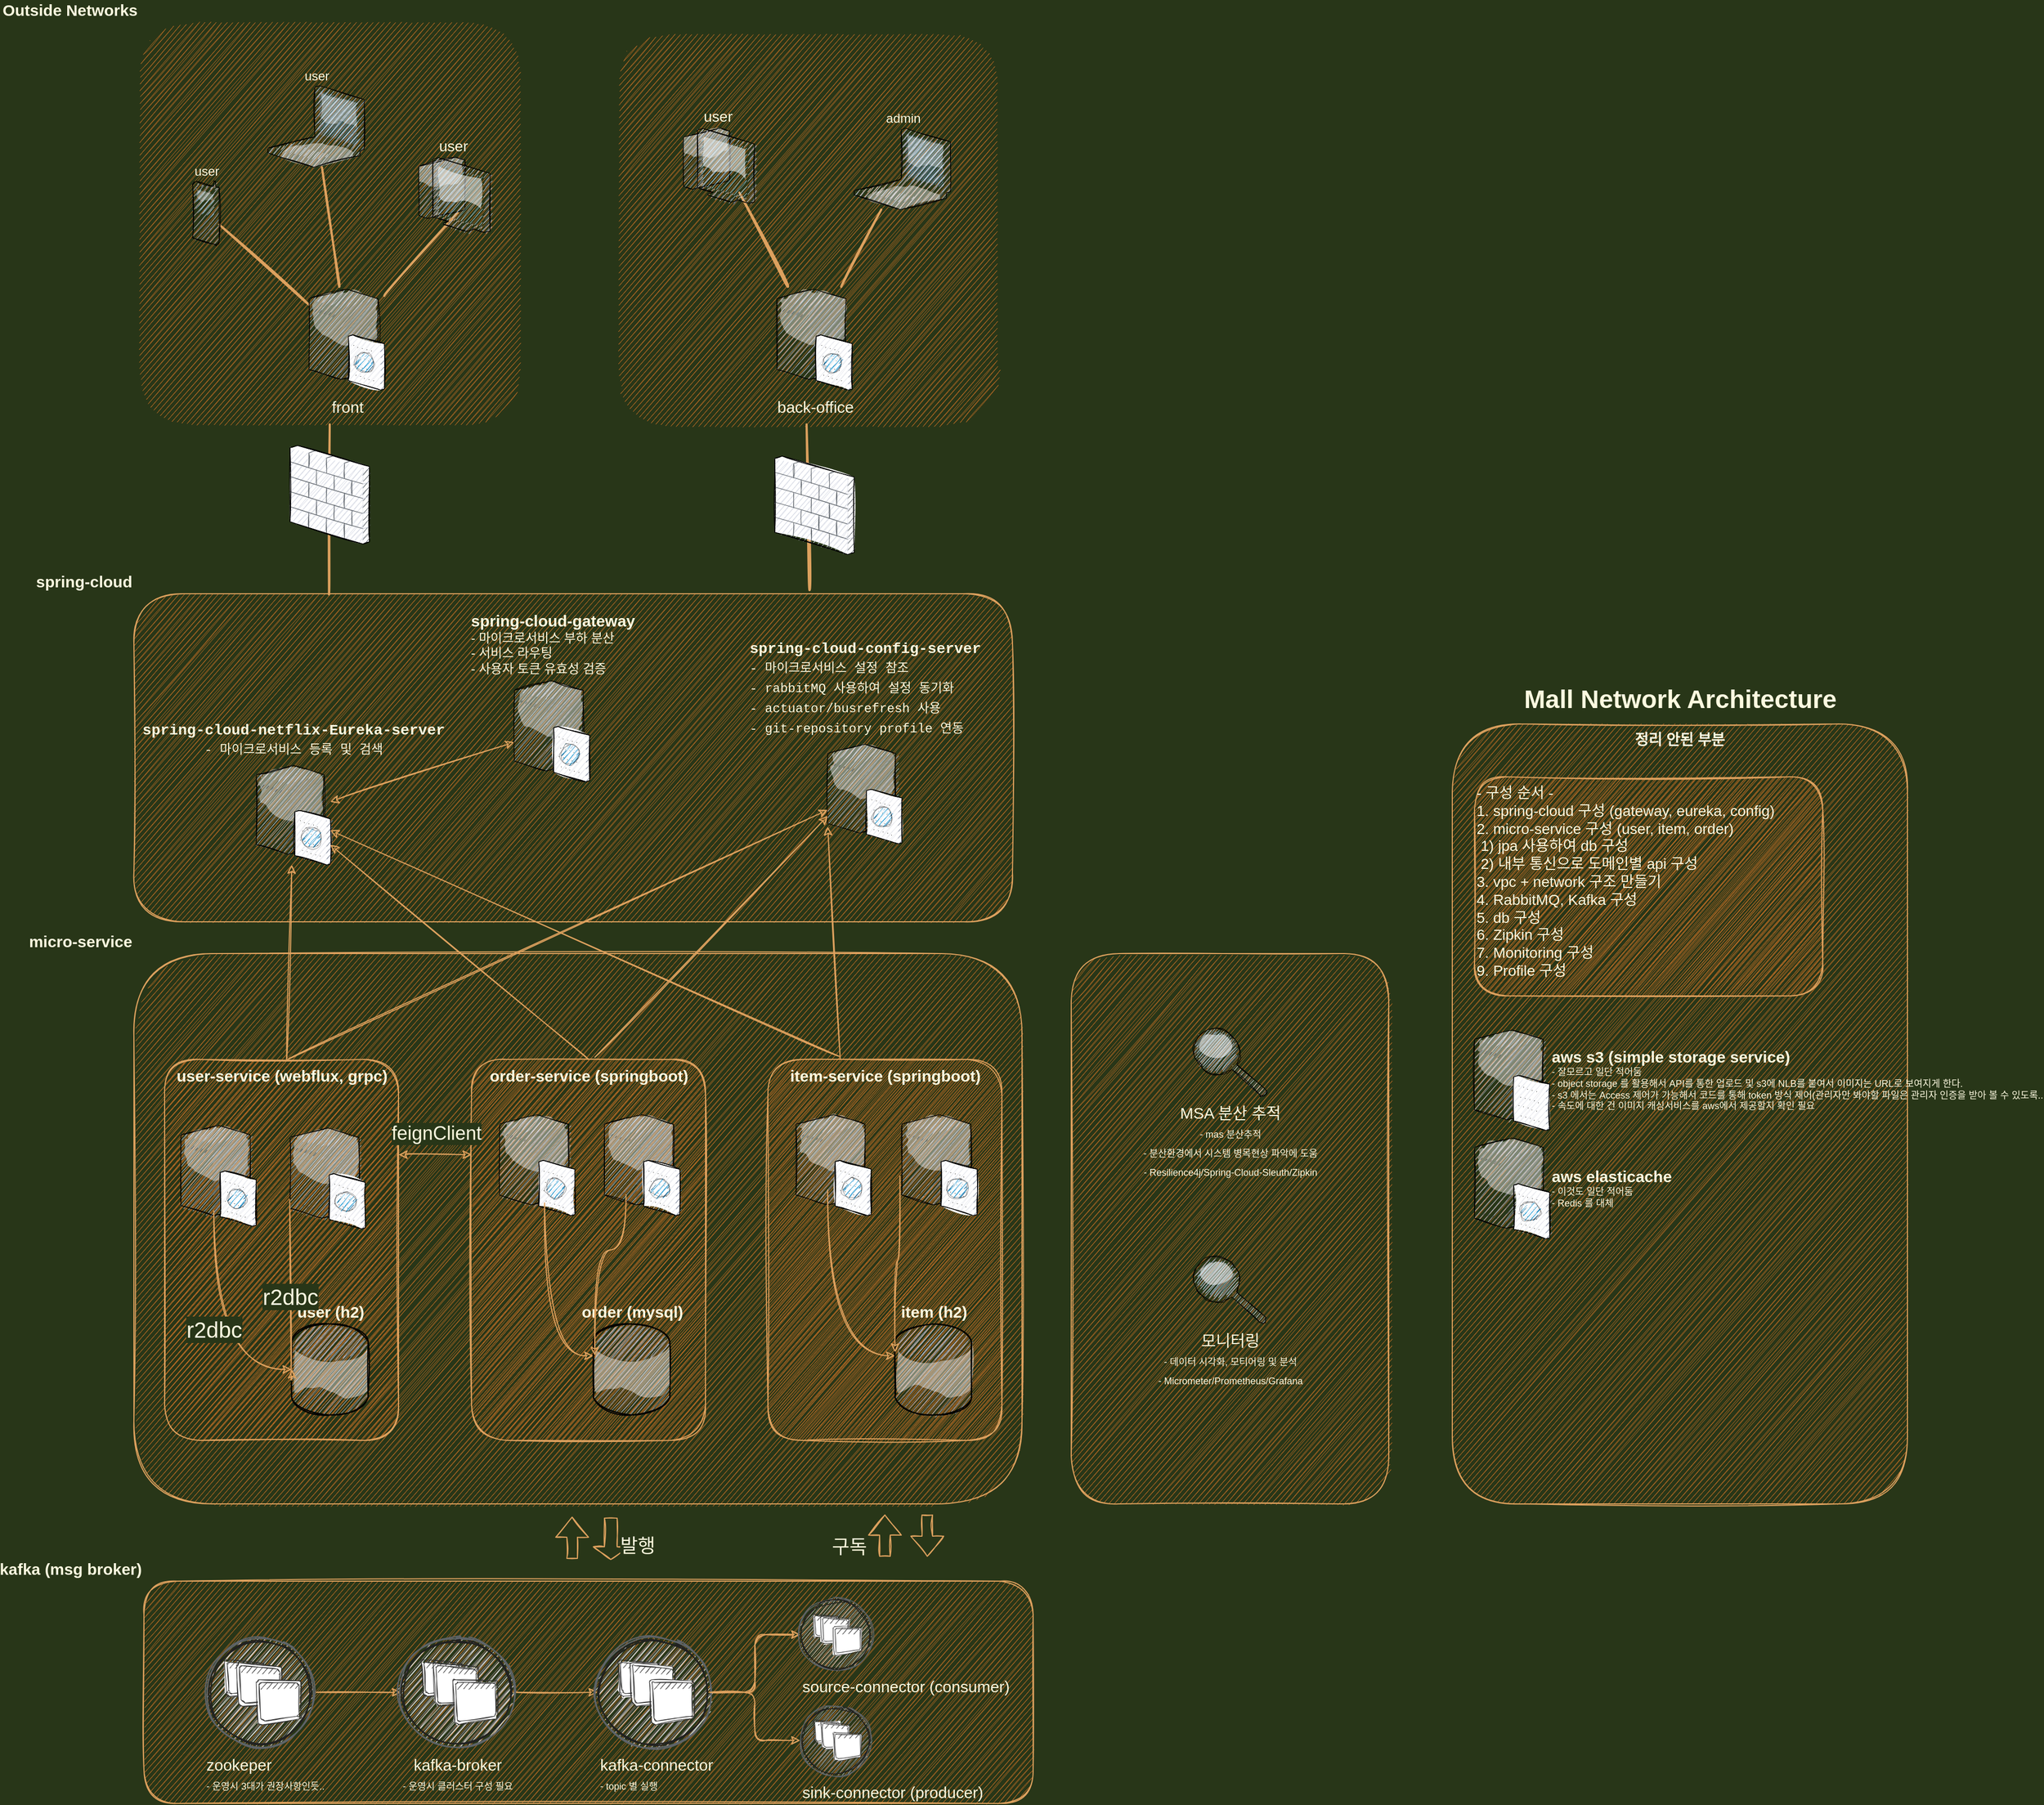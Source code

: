 <mxfile version="15.1.4" type="github">
  <diagram name="Page-1" id="e3a06f82-3646-2815-327d-82caf3d4e204">
    <mxGraphModel dx="1673" dy="2135" grid="1" gridSize="10" guides="1" tooltips="1" connect="1" arrows="1" fold="1" page="1" pageScale="1.5" pageWidth="1169" pageHeight="826" background="#283618" math="0" shadow="0">
      <root>
        <mxCell id="0" style=";html=1;" />
        <mxCell id="1" style=";html=1;" parent="0" />
        <mxCell id="sHXKAPFRfoizOENOdaJy-1" value="micro-service" style="whiteSpace=wrap;html=1;fillColor=#BC6C25;fontSize=15;strokeColor=#DDA15E;verticalAlign=bottom;fontStyle=1;labelPosition=left;verticalLabelPosition=top;align=right;sketch=1;rounded=1;fontColor=#FEFAE0;" parent="1" vertex="1">
          <mxGeometry x="704.5" y="350" width="839" height="520" as="geometry" />
        </mxCell>
        <mxCell id="gK7_ligtNOV1ksg5tmPk-7" value="&lt;b style=&quot;font-size: 15px&quot;&gt;user-service (webflux, grpc)&lt;/b&gt;" style="whiteSpace=wrap;html=1;fillColor=#BC6C25;fontSize=14;strokeColor=#DDA15E;verticalAlign=top;sketch=1;rounded=1;fontColor=#FEFAE0;" parent="1" vertex="1">
          <mxGeometry x="733.5" y="450" width="221" height="360" as="geometry" />
        </mxCell>
        <mxCell id="gK7_ligtNOV1ksg5tmPk-9" value="&lt;b style=&quot;font-size: 15px&quot;&gt;order-service (springboot)&lt;/b&gt;" style="whiteSpace=wrap;html=1;fillColor=#BC6C25;fontSize=14;strokeColor=#DDA15E;verticalAlign=top;sketch=1;rounded=1;fontColor=#FEFAE0;" parent="1" vertex="1">
          <mxGeometry x="1023.5" y="450" width="221" height="360" as="geometry" />
        </mxCell>
        <mxCell id="gK7_ligtNOV1ksg5tmPk-11" value="&lt;b style=&quot;font-size: 15px&quot;&gt;item-service (springboot)&lt;/b&gt;&lt;b style=&quot;font-size: 15px&quot;&gt;&lt;br&gt;&lt;/b&gt;" style="whiteSpace=wrap;html=1;fillColor=#BC6C25;fontSize=14;strokeColor=#DDA15E;verticalAlign=top;sketch=1;rounded=1;fontColor=#FEFAE0;" parent="1" vertex="1">
          <mxGeometry x="1303.5" y="450" width="221" height="360" as="geometry" />
        </mxCell>
        <mxCell id="gK7_ligtNOV1ksg5tmPk-1" value="&lt;font style=&quot;font-size: 15px;&quot;&gt;spring-cloud&lt;/font&gt;" style="whiteSpace=wrap;html=1;fillColor=#BC6C25;fontSize=15;strokeColor=#DDA15E;verticalAlign=bottom;fontColor=#FEFAE0;fontStyle=1;labelPosition=left;verticalLabelPosition=top;align=right;sketch=1;rounded=1;" parent="1" vertex="1">
          <mxGeometry x="704.5" y="10" width="830" height="310" as="geometry" />
        </mxCell>
        <mxCell id="6a7d8f32e03d9370-52" style="edgeStyle=none;html=1;startSize=10;endSize=10;jettySize=auto;orthogonalLoop=1;fontSize=14;endArrow=none;endFill=0;strokeWidth=2;sketch=1;curved=1;entryX=0.5;entryY=1;entryDx=0;entryDy=0;exitX=0.222;exitY=0.002;exitDx=0;exitDy=0;exitPerimeter=0;labelBackgroundColor=#283618;strokeColor=#DDA15E;fontColor=#FEFAE0;" parent="1" source="gK7_ligtNOV1ksg5tmPk-1" target="ctaD90ZbitiZ5sScprYx-19" edge="1">
          <mxGeometry relative="1" as="geometry">
            <mxPoint x="1090" y="10" as="sourcePoint" />
            <mxPoint x="492" y="257.118" as="targetPoint" />
          </mxGeometry>
        </mxCell>
        <mxCell id="6a7d8f32e03d9370-62" value="Mall Network Architecture" style="text;strokeColor=none;fillColor=none;html=1;fontSize=24;fontStyle=1;verticalAlign=middle;align=center;sketch=1;rounded=1;fontColor=#FEFAE0;" parent="1" vertex="1">
          <mxGeometry x="2002.25" y="90" width="325.5" height="40" as="geometry" />
        </mxCell>
        <mxCell id="sHXKAPFRfoizOENOdaJy-9" value="" style="verticalLabelPosition=top;aspect=fixed;html=1;verticalAlign=bottom;strokeColor=none;shape=mxgraph.citrix.cache_server;fillColor=#BC6C25;fontSize=15;labelPosition=center;align=center;sketch=1;rounded=1;fontColor=#FEFAE0;" parent="1" vertex="1">
          <mxGeometry x="749" y="510" width="71" height="97.5" as="geometry" />
        </mxCell>
        <mxCell id="sHXKAPFRfoizOENOdaJy-12" value="&lt;b&gt;정리 안된 부분&lt;/b&gt;" style="whiteSpace=wrap;html=1;fillColor=#BC6C25;fontSize=14;strokeColor=#DDA15E;verticalAlign=top;sketch=1;rounded=1;fontColor=#FEFAE0;" parent="1" vertex="1">
          <mxGeometry x="1950" y="133" width="430" height="737" as="geometry" />
        </mxCell>
        <mxCell id="sHXKAPFRfoizOENOdaJy-11" value="&lt;b&gt;user (h2)&lt;/b&gt;" style="verticalLabelPosition=top;aspect=fixed;html=1;verticalAlign=bottom;strokeColor=none;align=center;outlineConnect=0;shape=mxgraph.citrix.database;labelPosition=center;fontSize=15;sketch=1;rounded=1;fillColor=#BC6C25;fontColor=#FEFAE0;" parent="1" vertex="1">
          <mxGeometry x="853.5" y="700" width="73.1" height="86" as="geometry" />
        </mxCell>
        <mxCell id="sHXKAPFRfoizOENOdaJy-16" value="" style="verticalLabelPosition=bottom;aspect=fixed;html=1;verticalAlign=top;strokeColor=none;align=center;outlineConnect=0;shape=mxgraph.citrix.firewall;sketch=1;rounded=1;fillColor=#BC6C25;fontColor=#FEFAE0;" parent="1" vertex="1">
          <mxGeometry x="852" y="-130" width="75" height="93" as="geometry" />
        </mxCell>
        <mxCell id="sHXKAPFRfoizOENOdaJy-21" value="r2dbc" style="edgeStyle=elbowEdgeStyle;elbow=vertical;endArrow=classic;html=1;fontSize=21;sketch=1;curved=1;exitX=0.437;exitY=0.851;exitDx=0;exitDy=0;exitPerimeter=0;labelBackgroundColor=#283618;strokeColor=#DDA15E;fontColor=#FEFAE0;" parent="1" source="sHXKAPFRfoizOENOdaJy-9" target="sHXKAPFRfoizOENOdaJy-11" edge="1">
          <mxGeometry width="50" height="50" relative="1" as="geometry">
            <mxPoint x="813.5" y="580" as="sourcePoint" />
            <mxPoint x="1663.5" y="230" as="targetPoint" />
            <Array as="points">
              <mxPoint x="803.5" y="743" />
            </Array>
          </mxGeometry>
        </mxCell>
        <mxCell id="t2RJurVs9qFkmTVlhtLP-3" value="&lt;b&gt;aws elasticache&lt;/b&gt;&lt;br&gt;&lt;div style=&quot;text-align: left ; font-size: 9px&quot;&gt;&lt;font style=&quot;font-size: 9px&quot;&gt;- 이것도 일단 적어둠&lt;/font&gt;&lt;/div&gt;&lt;div style=&quot;text-align: left ; font-size: 9px&quot;&gt;&lt;font style=&quot;font-size: 9px&quot;&gt;- Redis 를 대체&lt;/font&gt;&lt;/div&gt;" style="verticalLabelPosition=middle;aspect=fixed;html=1;verticalAlign=middle;strokeColor=none;align=left;outlineConnect=0;shape=mxgraph.citrix.cache_server;labelPosition=right;fontSize=15;sketch=1;rounded=1;fillColor=#BC6C25;fontColor=#FEFAE0;" parent="1" vertex="1">
          <mxGeometry x="1971" y="522" width="71" height="97.5" as="geometry" />
        </mxCell>
        <mxCell id="t2RJurVs9qFkmTVlhtLP-10" value="&lt;span style=&quot;font-size: 15px;&quot;&gt;kafka (msg broker)&lt;/span&gt;" style="whiteSpace=wrap;html=1;fontSize=15;verticalAlign=bottom;fillColor=#BC6C25;strokeColor=#DDA15E;sketch=1;rounded=1;labelPosition=left;verticalLabelPosition=top;align=right;fontStyle=1;fontColor=#FEFAE0;" parent="1" vertex="1">
          <mxGeometry x="714" y="943" width="840" height="210" as="geometry" />
        </mxCell>
        <mxCell id="t2RJurVs9qFkmTVlhtLP-12" value="&lt;b&gt;item (h2)&lt;/b&gt;" style="verticalLabelPosition=top;aspect=fixed;html=1;verticalAlign=bottom;strokeColor=none;align=center;outlineConnect=0;shape=mxgraph.citrix.database;labelPosition=center;fontSize=15;sketch=1;rounded=1;fillColor=#BC6C25;fontColor=#FEFAE0;" parent="1" vertex="1">
          <mxGeometry x="1423.5" y="700" width="73.1" height="86" as="geometry" />
        </mxCell>
        <mxCell id="t2RJurVs9qFkmTVlhtLP-13" value="&lt;b&gt;order (mysql)&lt;/b&gt;" style="verticalLabelPosition=top;aspect=fixed;html=1;verticalAlign=bottom;strokeColor=none;align=center;outlineConnect=0;shape=mxgraph.citrix.database;labelPosition=center;fontSize=15;sketch=1;rounded=1;fillColor=#BC6C25;fontColor=#FEFAE0;" parent="1" vertex="1">
          <mxGeometry x="1138.5" y="700" width="73.1" height="86" as="geometry" />
        </mxCell>
        <mxCell id="t2RJurVs9qFkmTVlhtLP-19" value="" style="verticalLabelPosition=top;aspect=fixed;html=1;verticalAlign=bottom;strokeColor=none;shape=mxgraph.citrix.cache_server;fillColor=#BC6C25;fontSize=15;labelPosition=center;align=center;sketch=1;rounded=1;fontColor=#FEFAE0;" parent="1" vertex="1">
          <mxGeometry x="1330" y="500" width="71" height="97.5" as="geometry" />
        </mxCell>
        <mxCell id="t2RJurVs9qFkmTVlhtLP-21" value="" style="verticalLabelPosition=top;aspect=fixed;html=1;verticalAlign=bottom;strokeColor=none;shape=mxgraph.citrix.cache_server;fillColor=#BC6C25;fontSize=15;labelPosition=center;align=center;sketch=1;rounded=1;fontColor=#FEFAE0;" parent="1" vertex="1">
          <mxGeometry x="1050" y="500.0" width="71" height="97.5" as="geometry" />
        </mxCell>
        <mxCell id="mKvjWOhgH37GjCSqKpSE-6" value="" style="edgeStyle=orthogonalEdgeStyle;curved=0;rounded=1;sketch=1;orthogonalLoop=1;jettySize=auto;html=1;fontColor=#FEFAE0;strokeColor=#DDA15E;fillColor=#BC6C25;" edge="1" parent="1" source="t2RJurVs9qFkmTVlhtLP-27" target="mKvjWOhgH37GjCSqKpSE-5">
          <mxGeometry relative="1" as="geometry" />
        </mxCell>
        <mxCell id="t2RJurVs9qFkmTVlhtLP-27" value="zookeper&lt;br&gt;&lt;font style=&quot;font-size: 9px&quot;&gt;- 운영시 3대가 권장사항인듯..&lt;/font&gt;" style="verticalLabelPosition=bottom;aspect=fixed;html=1;verticalAlign=top;strokeColor=none;align=left;outlineConnect=0;shape=mxgraph.citrix.role_applications;fontSize=15;sketch=1;rounded=1;fillColor=#BC6C25;fontColor=#FEFAE0;" parent="1" vertex="1">
          <mxGeometry x="771.0" y="995.13" width="105.75" height="105.75" as="geometry" />
        </mxCell>
        <mxCell id="t2RJurVs9qFkmTVlhtLP-28" value="" style="endArrow=classic;startArrow=classic;html=1;fontSize=15;sketch=1;curved=1;labelBackgroundColor=#283618;strokeColor=#DDA15E;fontColor=#FEFAE0;" parent="1" source="gK7_ligtNOV1ksg5tmPk-6" target="gK7_ligtNOV1ksg5tmPk-5" edge="1">
          <mxGeometry width="50" height="50" relative="1" as="geometry">
            <mxPoint x="2230" y="87.41" as="sourcePoint" />
            <mxPoint x="2230" y="3.41" as="targetPoint" />
          </mxGeometry>
        </mxCell>
        <mxCell id="t2RJurVs9qFkmTVlhtLP-37" value="" style="edgeStyle=elbowEdgeStyle;elbow=vertical;endArrow=classic;html=1;exitX=0.598;exitY=0.878;exitDx=0;exitDy=0;exitPerimeter=0;sketch=1;curved=1;labelBackgroundColor=#283618;strokeColor=#DDA15E;fontColor=#FEFAE0;" parent="1" source="t2RJurVs9qFkmTVlhtLP-21" target="t2RJurVs9qFkmTVlhtLP-13" edge="1">
          <mxGeometry width="50" height="50" relative="1" as="geometry">
            <mxPoint x="1846.761" y="-107.62" as="sourcePoint" />
            <mxPoint x="2816.95" y="-108.333" as="targetPoint" />
            <Array as="points">
              <mxPoint x="1109.5" y="730" />
              <mxPoint x="1163.5" y="630" />
              <mxPoint x="1193.5" y="590" />
              <mxPoint x="1213.5" y="690" />
              <mxPoint x="2493.5" y="76" />
            </Array>
          </mxGeometry>
        </mxCell>
        <mxCell id="t2RJurVs9qFkmTVlhtLP-39" value="&lt;b&gt;aws s3 (simple storage service)&amp;nbsp;&lt;/b&gt;&lt;br&gt;&lt;div style=&quot;text-align: left ; font-size: 9px&quot;&gt;&lt;font style=&quot;font-size: 9px&quot;&gt;- 잘모르고 일단 적어둠&lt;/font&gt;&lt;/div&gt;&lt;div style=&quot;text-align: left ; font-size: 9px&quot;&gt;&lt;font style=&quot;font-size: 9px&quot;&gt;- object storage 를 활용해서 API를 통한 업로드 및 s3에 NLB를 붙여서 이미지는 URL로 보여지게 한다.&lt;/font&gt;&lt;/div&gt;&lt;div style=&quot;text-align: left ; font-size: 9px&quot;&gt;&lt;font style=&quot;font-size: 9px&quot;&gt;- s3 에서는 Access 제어가 가능해서 코드를 통해 token 방식 제어(관리자만 봐야할 파일은 관리자 인증을 받아 볼 수 있도록..&lt;/font&gt;&lt;/div&gt;&lt;div style=&quot;text-align: left ; font-size: 9px&quot;&gt;&lt;font style=&quot;font-size: 9px&quot;&gt;- 속도에 대한 건 이미지 캐싱서비스를 aws에서 제공할지 확인 필요&lt;/font&gt;&lt;/div&gt;" style="verticalLabelPosition=middle;aspect=fixed;html=1;verticalAlign=middle;strokeColor=none;align=left;outlineConnect=0;shape=mxgraph.citrix.file_server;fontSize=15;labelPosition=right;sketch=1;rounded=1;fillColor=#BC6C25;fontColor=#FEFAE0;" parent="1" vertex="1">
          <mxGeometry x="1971" y="420" width="71" height="97" as="geometry" />
        </mxCell>
        <mxCell id="ctaD90ZbitiZ5sScprYx-11" value="" style="whiteSpace=wrap;html=1;fillColor=#BC6C25;fontSize=14;strokeColor=none;verticalAlign=bottom;sketch=1;rounded=1;labelPosition=left;verticalLabelPosition=top;align=right;fontColor=#FEFAE0;" parent="1" vertex="1">
          <mxGeometry x="1160" y="-520" width="360" height="370" as="geometry" />
        </mxCell>
        <mxCell id="ctaD90ZbitiZ5sScprYx-12" style="edgeStyle=none;html=1;startSize=10;endSize=10;jettySize=auto;orthogonalLoop=1;fontSize=14;endArrow=none;endFill=0;strokeWidth=2;sketch=1;curved=1;labelBackgroundColor=#283618;strokeColor=#DDA15E;fontColor=#FEFAE0;" parent="1" source="ctaD90ZbitiZ5sScprYx-18" target="ctaD90ZbitiZ5sScprYx-31" edge="1">
          <mxGeometry relative="1" as="geometry">
            <mxPoint x="1401.961" y="-286.0" as="sourcePoint" />
            <mxPoint x="1289.0" y="-372.011" as="targetPoint" />
          </mxGeometry>
        </mxCell>
        <mxCell id="ctaD90ZbitiZ5sScprYx-14" style="edgeStyle=none;html=1;startSize=10;endSize=10;jettySize=auto;orthogonalLoop=1;fontSize=14;endArrow=none;endFill=0;strokeWidth=2;entryX=0.796;entryY=0.859;entryDx=0;entryDy=0;entryPerimeter=0;sketch=1;curved=1;labelBackgroundColor=#283618;strokeColor=#DDA15E;fontColor=#FEFAE0;" parent="1" source="ctaD90ZbitiZ5sScprYx-18" target="gK7_ligtNOV1ksg5tmPk-4" edge="1">
          <mxGeometry relative="1" as="geometry">
            <mxPoint x="1390" y="-256.68" as="sourcePoint" />
            <mxPoint x="1275" y="-427.067" as="targetPoint" />
          </mxGeometry>
        </mxCell>
        <mxCell id="ctaD90ZbitiZ5sScprYx-18" value="back-office" style="verticalLabelPosition=bottom;aspect=fixed;html=1;verticalAlign=top;strokeColor=none;align=center;outlineConnect=0;shape=mxgraph.citrix.cache_server;labelPosition=center;fontSize=15;sketch=1;rounded=1;fillColor=#BC6C25;fontColor=#FEFAE0;" parent="1" vertex="1">
          <mxGeometry x="1312" y="-280.0" width="71" height="97.5" as="geometry" />
        </mxCell>
        <mxCell id="ctaD90ZbitiZ5sScprYx-19" value="Outside Networks" style="whiteSpace=wrap;html=1;fillColor=#BC6C25;fontSize=15;strokeColor=none;verticalAlign=bottom;sketch=1;rounded=1;labelPosition=left;verticalLabelPosition=top;align=right;fontStyle=1;fontColor=#FEFAE0;" parent="1" vertex="1">
          <mxGeometry x="709.5" y="-530" width="360" height="380" as="geometry" />
        </mxCell>
        <mxCell id="ctaD90ZbitiZ5sScprYx-20" style="edgeStyle=none;html=1;startSize=10;endSize=10;jettySize=auto;orthogonalLoop=1;fontSize=14;endArrow=none;endFill=0;strokeWidth=2;sketch=1;curved=1;labelBackgroundColor=#283618;strokeColor=#DDA15E;fontColor=#FEFAE0;" parent="1" source="ctaD90ZbitiZ5sScprYx-26" target="ctaD90ZbitiZ5sScprYx-29" edge="1">
          <mxGeometry relative="1" as="geometry">
            <mxPoint x="945.5" y="-309.0" as="sourcePoint" />
            <mxPoint x="824.5" y="-384.36" as="targetPoint" />
          </mxGeometry>
        </mxCell>
        <mxCell id="ctaD90ZbitiZ5sScprYx-21" style="edgeStyle=none;html=1;startSize=10;endSize=10;jettySize=auto;orthogonalLoop=1;fontSize=14;endArrow=none;endFill=0;strokeWidth=2;entryX=0.571;entryY=0.736;entryDx=0;entryDy=0;entryPerimeter=0;sketch=1;curved=1;labelBackgroundColor=#283618;strokeColor=#DDA15E;fontColor=#FEFAE0;" parent="1" source="ctaD90ZbitiZ5sScprYx-26" target="ctaD90ZbitiZ5sScprYx-24" edge="1">
          <mxGeometry relative="1" as="geometry">
            <mxPoint x="965.287" y="-315.5" as="sourcePoint" />
          </mxGeometry>
        </mxCell>
        <mxCell id="ctaD90ZbitiZ5sScprYx-22" style="edgeStyle=none;html=1;startSize=10;endSize=10;jettySize=auto;orthogonalLoop=1;fontSize=14;endArrow=none;endFill=0;strokeWidth=2;sketch=1;curved=1;labelBackgroundColor=#283618;strokeColor=#DDA15E;fontColor=#FEFAE0;" parent="1" source="ctaD90ZbitiZ5sScprYx-26" target="ctaD90ZbitiZ5sScprYx-28" edge="1">
          <mxGeometry relative="1" as="geometry">
            <mxPoint x="925.5" y="-286.18" as="sourcePoint" />
            <mxPoint x="824.5" y="-267.364" as="targetPoint" />
          </mxGeometry>
        </mxCell>
        <mxCell id="ctaD90ZbitiZ5sScprYx-24" value="user" style="verticalLabelPosition=top;aspect=fixed;html=1;verticalAlign=bottom;strokeColor=none;shape=mxgraph.citrix.thin_client;fillColor=#BC6C25;fontSize=14;labelPosition=center;align=center;sketch=1;rounded=1;fontColor=#FEFAE0;" parent="1" vertex="1">
          <mxGeometry x="970" y="-402.41" width="71" height="71" as="geometry" />
        </mxCell>
        <mxCell id="ctaD90ZbitiZ5sScprYx-26" value="front" style="verticalLabelPosition=bottom;aspect=fixed;html=1;verticalAlign=top;strokeColor=none;align=center;outlineConnect=0;shape=mxgraph.citrix.cache_server;labelPosition=center;fontSize=15;sketch=1;rounded=1;fillColor=#BC6C25;fontColor=#FEFAE0;" parent="1" vertex="1">
          <mxGeometry x="870" y="-280.0" width="71" height="97.5" as="geometry" />
        </mxCell>
        <mxCell id="ctaD90ZbitiZ5sScprYx-28" value="user" style="verticalLabelPosition=top;aspect=fixed;html=1;verticalAlign=bottom;strokeColor=none;align=center;outlineConnect=0;shape=mxgraph.citrix.cell_phone;labelPosition=center;sketch=1;rounded=1;fillColor=#BC6C25;fontColor=#FEFAE0;" parent="1" vertex="1">
          <mxGeometry x="760" y="-380" width="25" height="60" as="geometry" />
        </mxCell>
        <mxCell id="ctaD90ZbitiZ5sScprYx-29" value="user" style="verticalLabelPosition=top;aspect=fixed;html=1;verticalAlign=bottom;strokeColor=none;align=center;outlineConnect=0;shape=mxgraph.citrix.laptop_1;labelPosition=center;sketch=1;rounded=1;fillColor=#BC6C25;fontColor=#FEFAE0;" parent="1" vertex="1">
          <mxGeometry x="831.1" y="-470.0" width="91" height="77" as="geometry" />
        </mxCell>
        <mxCell id="ctaD90ZbitiZ5sScprYx-30" style="edgeStyle=none;html=1;startSize=10;endSize=10;jettySize=auto;orthogonalLoop=1;fontSize=14;endArrow=none;endFill=0;strokeWidth=2;exitX=0.769;exitY=-0.011;exitDx=0;exitDy=0;exitPerimeter=0;sketch=1;curved=1;entryX=0.5;entryY=1;entryDx=0;entryDy=0;labelBackgroundColor=#283618;strokeColor=#DDA15E;fontColor=#FEFAE0;" parent="1" source="gK7_ligtNOV1ksg5tmPk-1" target="ctaD90ZbitiZ5sScprYx-11" edge="1">
          <mxGeometry relative="1" as="geometry">
            <mxPoint x="1081.702" y="-73" as="sourcePoint" />
            <mxPoint x="1221" y="-760.057" as="targetPoint" />
          </mxGeometry>
        </mxCell>
        <mxCell id="ctaD90ZbitiZ5sScprYx-31" value="admin" style="verticalLabelPosition=top;aspect=fixed;html=1;verticalAlign=bottom;strokeColor=none;align=center;outlineConnect=0;shape=mxgraph.citrix.laptop_1;labelPosition=center;sketch=1;rounded=1;fillColor=#BC6C25;fontColor=#FEFAE0;" parent="1" vertex="1">
          <mxGeometry x="1385" y="-430.0" width="91" height="77" as="geometry" />
        </mxCell>
        <mxCell id="ctaD90ZbitiZ5sScprYx-32" value="" style="verticalLabelPosition=bottom;aspect=fixed;html=1;verticalAlign=top;strokeColor=none;align=center;outlineConnect=0;shape=mxgraph.citrix.firewall;sketch=1;rounded=1;fillColor=#BC6C25;fontColor=#FEFAE0;" parent="1" vertex="1">
          <mxGeometry x="1310" y="-120.0" width="75" height="93" as="geometry" />
        </mxCell>
        <mxCell id="nXejHex8dQO22QH_vP11-8" value="&lt;div&gt;&lt;span&gt;- 구성 순서 -&lt;/span&gt;&lt;/div&gt;&lt;div&gt;&lt;span&gt;1. spring-cloud 구성 (gateway, eureka, config)&lt;/span&gt;&lt;/div&gt;&lt;div&gt;&lt;span&gt;2. micro-service 구성 (user, item, order)&lt;/span&gt;&lt;/div&gt;&lt;div&gt;&lt;span style=&quot;white-space: pre&quot;&gt; &lt;/span&gt;1) jpa 사용하여 db 구성&lt;br&gt;&lt;/div&gt;&lt;div&gt;&lt;span&gt;&lt;/span&gt;&lt;/div&gt;&lt;span style=&quot;white-space: pre&quot;&gt; &lt;/span&gt;2) 내부 통신으로 도메인별 api 구성&lt;br&gt;&lt;span&gt;3. vpc + network 구조 만들기&lt;/span&gt;&lt;br&gt;&lt;div&gt;&lt;span&gt;4. RabbitMQ, Kafka 구성&amp;nbsp;&lt;/span&gt;&lt;br&gt;&lt;/div&gt;&lt;div&gt;&lt;span&gt;5. db 구성&amp;nbsp;&lt;/span&gt;&lt;/div&gt;&lt;div&gt;&lt;span&gt;6. Zipkin 구성&lt;/span&gt;&lt;/div&gt;&lt;div&gt;&lt;span&gt;7. Monitoring 구성&lt;/span&gt;&lt;/div&gt;&lt;div&gt;9. Profile 구성&lt;/div&gt;" style="whiteSpace=wrap;html=1;fontSize=14;verticalAlign=top;align=left;sketch=1;rounded=1;fillColor=#BC6C25;strokeColor=#DDA15E;fontColor=#FEFAE0;" parent="1" vertex="1">
          <mxGeometry x="1971" y="183" width="329" height="207" as="geometry" />
        </mxCell>
        <mxCell id="gK7_ligtNOV1ksg5tmPk-4" value="user" style="verticalLabelPosition=top;aspect=fixed;html=1;verticalAlign=bottom;strokeColor=none;shape=mxgraph.citrix.thin_client;fillColor=#BC6C25;fontSize=14;labelPosition=center;align=center;sketch=1;rounded=1;fontColor=#FEFAE0;" parent="1" vertex="1">
          <mxGeometry x="1220" y="-430" width="71" height="71" as="geometry" />
        </mxCell>
        <mxCell id="gK7_ligtNOV1ksg5tmPk-5" value="spring-cloud-gateway&lt;br&gt;&lt;div style=&quot;text-align: left ; font-size: 12px&quot;&gt;&lt;span style=&quot;font-weight: normal&quot;&gt;&lt;font style=&quot;font-size: 12px&quot;&gt;- 마이크로서비스 부하 분산&lt;/font&gt;&lt;/span&gt;&lt;/div&gt;&lt;div style=&quot;text-align: left ; font-size: 12px&quot;&gt;&lt;span style=&quot;font-weight: normal&quot;&gt;&lt;font style=&quot;font-size: 12px&quot;&gt;- 서비스 라우팅&lt;/font&gt;&lt;/span&gt;&lt;/div&gt;&lt;div style=&quot;text-align: left ; font-size: 12px&quot;&gt;&lt;span style=&quot;font-weight: normal&quot;&gt;&lt;font style=&quot;font-size: 12px&quot;&gt;- 사용자 토큰 유효성 검증&lt;/font&gt;&lt;/span&gt;&lt;/div&gt;" style="verticalLabelPosition=top;aspect=fixed;html=1;verticalAlign=bottom;strokeColor=none;align=center;outlineConnect=0;shape=mxgraph.citrix.cache_server;labelPosition=center;fontSize=15;fontStyle=1;sketch=1;rounded=1;fillColor=#BC6C25;fontColor=#FEFAE0;" parent="1" vertex="1">
          <mxGeometry x="1064" y="90.0" width="71" height="97.5" as="geometry" />
        </mxCell>
        <mxCell id="gK7_ligtNOV1ksg5tmPk-6" value="&lt;div style=&quot;font-family: &amp;#34;consolas&amp;#34; , &amp;#34;courier new&amp;#34; , monospace ; font-size: 14px ; line-height: 19px&quot;&gt;spring-cloud-netflix-Eureka-server&lt;/div&gt;&lt;div style=&quot;font-family: &amp;#34;consolas&amp;#34; , &amp;#34;courier new&amp;#34; , monospace ; font-size: 12px ; line-height: 19px&quot;&gt;&lt;span style=&quot;font-weight: normal&quot;&gt;- 마이크로서비스 등록 및 검색&lt;/span&gt;&lt;/div&gt;" style="verticalLabelPosition=top;aspect=fixed;html=1;verticalAlign=bottom;strokeColor=none;align=center;outlineConnect=0;shape=mxgraph.citrix.cache_server;labelPosition=center;fontSize=15;fontStyle=1;sketch=1;rounded=1;fillColor=#BC6C25;fontColor=#FEFAE0;" parent="1" vertex="1">
          <mxGeometry x="820" y="170" width="70" height="96.13" as="geometry" />
        </mxCell>
        <mxCell id="gK7_ligtNOV1ksg5tmPk-15" value="구독" style="shape=flexArrow;endArrow=classic;html=1;fontSize=18;fontColor=#FEFAE0;sketch=1;curved=1;labelBackgroundColor=#283618;strokeColor=#DDA15E;" parent="1" edge="1">
          <mxGeometry x="-0.5" y="34" width="50" height="50" relative="1" as="geometry">
            <mxPoint x="1414" y="920" as="sourcePoint" />
            <mxPoint x="1414" y="880" as="targetPoint" />
            <mxPoint y="1" as="offset" />
          </mxGeometry>
        </mxCell>
        <mxCell id="gK7_ligtNOV1ksg5tmPk-16" value="" style="shape=flexArrow;endArrow=classic;html=1;fontSize=18;fontColor=#FEFAE0;sketch=1;curved=1;labelBackgroundColor=#283618;strokeColor=#DDA15E;" parent="1" edge="1">
          <mxGeometry width="50" height="50" relative="1" as="geometry">
            <mxPoint x="1454" y="880" as="sourcePoint" />
            <mxPoint x="1454" y="920" as="targetPoint" />
          </mxGeometry>
        </mxCell>
        <mxCell id="gK7_ligtNOV1ksg5tmPk-17" value="" style="shape=flexArrow;endArrow=classic;html=1;fontSize=18;fontColor=#FEFAE0;sketch=1;curved=1;labelBackgroundColor=#283618;strokeColor=#DDA15E;" parent="1" edge="1">
          <mxGeometry width="50" height="50" relative="1" as="geometry">
            <mxPoint x="1118.5" y="922" as="sourcePoint" />
            <mxPoint x="1118.5" y="882" as="targetPoint" />
          </mxGeometry>
        </mxCell>
        <mxCell id="gK7_ligtNOV1ksg5tmPk-18" value="발행" style="shape=flexArrow;endArrow=classic;html=1;fontSize=18;fontColor=#FEFAE0;width=12;endSize=3.66;sketch=1;curved=1;labelBackgroundColor=#283618;strokeColor=#DDA15E;" parent="1" edge="1">
          <mxGeometry x="0.35" y="25" width="50" height="50" relative="1" as="geometry">
            <mxPoint x="1155" y="883" as="sourcePoint" />
            <mxPoint x="1155" y="923" as="targetPoint" />
            <mxPoint as="offset" />
          </mxGeometry>
        </mxCell>
        <mxCell id="gK7_ligtNOV1ksg5tmPk-21" value="" style="endArrow=classic;html=1;fontSize=18;fontColor=#FEFAE0;sketch=1;curved=1;exitX=0.305;exitY=-0.008;exitDx=0;exitDy=0;exitPerimeter=0;labelBackgroundColor=#283618;strokeColor=#DDA15E;" parent="1" source="gK7_ligtNOV1ksg5tmPk-11" target="gK7_ligtNOV1ksg5tmPk-6" edge="1">
          <mxGeometry width="50" height="50" relative="1" as="geometry">
            <mxPoint x="1390" y="760" as="sourcePoint" />
            <mxPoint x="1640" y="820" as="targetPoint" />
          </mxGeometry>
        </mxCell>
        <mxCell id="gK7_ligtNOV1ksg5tmPk-22" value="" style="endArrow=classic;html=1;fontSize=18;fontColor=#FEFAE0;sketch=1;curved=1;exitX=0.5;exitY=0;exitDx=0;exitDy=0;labelBackgroundColor=#283618;strokeColor=#DDA15E;" parent="1" source="gK7_ligtNOV1ksg5tmPk-9" target="gK7_ligtNOV1ksg5tmPk-6" edge="1">
          <mxGeometry width="50" height="50" relative="1" as="geometry">
            <mxPoint x="1400" y="770" as="sourcePoint" />
            <mxPoint x="890" y="487.455" as="targetPoint" />
          </mxGeometry>
        </mxCell>
        <mxCell id="gK7_ligtNOV1ksg5tmPk-23" value="" style="endArrow=classic;html=1;fontSize=18;fontColor=#FEFAE0;sketch=1;curved=1;labelBackgroundColor=#283618;strokeColor=#DDA15E;" parent="1" source="gK7_ligtNOV1ksg5tmPk-7" target="gK7_ligtNOV1ksg5tmPk-6" edge="1">
          <mxGeometry width="50" height="50" relative="1" as="geometry">
            <mxPoint x="1033.867" y="770" as="sourcePoint" />
            <mxPoint x="883.474" y="516.13" as="targetPoint" />
          </mxGeometry>
        </mxCell>
        <mxCell id="gK7_ligtNOV1ksg5tmPk-24" value="&lt;div style=&quot;font-family: &amp;#34;consolas&amp;#34; , &amp;#34;courier new&amp;#34; , monospace ; font-size: 14px ; line-height: 19px&quot;&gt;spring-cloud-config-server&lt;/div&gt;&lt;div style=&quot;text-align: left ; font-family: &amp;#34;consolas&amp;#34; , &amp;#34;courier new&amp;#34; , monospace ; font-size: 12px ; line-height: 19px&quot;&gt;&lt;span style=&quot;font-weight: normal&quot;&gt;- 마이크로서비스 설정 참조&lt;/span&gt;&lt;/div&gt;&lt;div style=&quot;text-align: left ; font-family: &amp;#34;consolas&amp;#34; , &amp;#34;courier new&amp;#34; , monospace ; font-size: 12px ; line-height: 19px&quot;&gt;&lt;span style=&quot;font-weight: normal&quot;&gt;- rabbitMQ 사용하여 설정 동기화&lt;/span&gt;&lt;/div&gt;&lt;div style=&quot;text-align: left ; font-family: &amp;#34;consolas&amp;#34; , &amp;#34;courier new&amp;#34; , monospace ; font-size: 12px ; line-height: 19px&quot;&gt;&lt;span style=&quot;font-weight: normal&quot;&gt;- actuator/busrefresh 사용&lt;/span&gt;&lt;/div&gt;&lt;div style=&quot;text-align: left ; font-family: &amp;#34;consolas&amp;#34; , &amp;#34;courier new&amp;#34; , monospace ; font-size: 12px ; line-height: 19px&quot;&gt;&lt;span style=&quot;font-weight: normal&quot;&gt;- git-repository profile 연동&lt;/span&gt;&lt;/div&gt;" style="verticalLabelPosition=top;aspect=fixed;html=1;verticalAlign=bottom;strokeColor=none;align=center;outlineConnect=0;shape=mxgraph.citrix.cache_server;labelPosition=center;fontSize=15;fontStyle=1;sketch=1;rounded=1;fillColor=#BC6C25;fontColor=#FEFAE0;" parent="1" vertex="1">
          <mxGeometry x="1360" y="150" width="70" height="96.13" as="geometry" />
        </mxCell>
        <mxCell id="gK7_ligtNOV1ksg5tmPk-27" value="" style="endArrow=classic;html=1;fontSize=18;fontColor=#FEFAE0;exitX=0.309;exitY=-0.002;exitDx=0;exitDy=0;exitPerimeter=0;sketch=1;curved=1;labelBackgroundColor=#283618;strokeColor=#DDA15E;" parent="1" source="gK7_ligtNOV1ksg5tmPk-11" target="gK7_ligtNOV1ksg5tmPk-24" edge="1">
          <mxGeometry width="50" height="50" relative="1" as="geometry">
            <mxPoint x="1390" y="630" as="sourcePoint" />
            <mxPoint x="1440" y="580" as="targetPoint" />
            <Array as="points">
              <mxPoint x="1360" y="230" />
            </Array>
          </mxGeometry>
        </mxCell>
        <mxCell id="gK7_ligtNOV1ksg5tmPk-29" value="feignClient" style="endArrow=classic;startArrow=classic;html=1;fontSize=18;fontColor=#FEFAE0;exitX=1;exitY=0.25;exitDx=0;exitDy=0;entryX=0;entryY=0.25;entryDx=0;entryDy=0;sketch=1;curved=1;labelBackgroundColor=#283618;strokeColor=#DDA15E;" parent="1" target="gK7_ligtNOV1ksg5tmPk-9" edge="1">
          <mxGeometry x="0.029" y="20" width="50" height="50" relative="1" as="geometry">
            <mxPoint x="954.5" y="540" as="sourcePoint" />
            <mxPoint x="1013.5" y="540" as="targetPoint" />
            <Array as="points" />
            <mxPoint as="offset" />
          </mxGeometry>
        </mxCell>
        <mxCell id="gK7_ligtNOV1ksg5tmPk-30" value="" style="edgeStyle=elbowEdgeStyle;elbow=vertical;endArrow=classic;html=1;exitX=0.422;exitY=0.751;exitDx=0;exitDy=0;exitPerimeter=0;sketch=1;curved=1;labelBackgroundColor=#283618;strokeColor=#DDA15E;fontColor=#FEFAE0;" parent="1" source="t2RJurVs9qFkmTVlhtLP-19" target="t2RJurVs9qFkmTVlhtLP-12" edge="1">
          <mxGeometry width="50" height="50" relative="1" as="geometry">
            <mxPoint x="1379.958" y="607.495" as="sourcePoint" />
            <mxPoint x="1433.5" y="721.89" as="targetPoint" />
            <Array as="points">
              <mxPoint x="1383.5" y="730" />
              <mxPoint x="1473.5" y="652" />
              <mxPoint x="1433.5" y="651.89" />
              <mxPoint x="1463.5" y="611.89" />
              <mxPoint x="1483.5" y="711.89" />
              <mxPoint x="2763.5" y="97.89" />
            </Array>
          </mxGeometry>
        </mxCell>
        <mxCell id="6tL2AJdm3cgb_tfLs04c-1" value="" style="endArrow=classic;html=1;fontSize=18;fontColor=#FEFAE0;sketch=1;curved=1;labelBackgroundColor=#283618;strokeColor=#DDA15E;" parent="1" target="gK7_ligtNOV1ksg5tmPk-24" edge="1">
          <mxGeometry width="50" height="50" relative="1" as="geometry">
            <mxPoint x="850" y="450" as="sourcePoint" />
            <mxPoint x="863.717" y="276.13" as="targetPoint" />
          </mxGeometry>
        </mxCell>
        <mxCell id="6tL2AJdm3cgb_tfLs04c-2" value="" style="endArrow=classic;html=1;fontSize=18;fontColor=#FEFAE0;sketch=1;curved=1;labelBackgroundColor=#283618;strokeColor=#DDA15E;" parent="1" edge="1">
          <mxGeometry width="50" height="50" relative="1" as="geometry">
            <mxPoint x="1140" y="448" as="sourcePoint" />
            <mxPoint x="1360" y="220" as="targetPoint" />
          </mxGeometry>
        </mxCell>
        <mxCell id="mKvjWOhgH37GjCSqKpSE-2" value="" style="verticalLabelPosition=top;aspect=fixed;html=1;verticalAlign=bottom;strokeColor=none;shape=mxgraph.citrix.cache_server;fillColor=#BC6C25;fontSize=15;labelPosition=center;align=center;sketch=1;rounded=1;fontColor=#FEFAE0;" vertex="1" parent="1">
          <mxGeometry x="852" y="512.5" width="71" height="97.5" as="geometry" />
        </mxCell>
        <mxCell id="mKvjWOhgH37GjCSqKpSE-3" value="" style="verticalLabelPosition=top;aspect=fixed;html=1;verticalAlign=bottom;strokeColor=none;shape=mxgraph.citrix.cache_server;fillColor=#BC6C25;fontSize=15;labelPosition=center;align=center;sketch=1;rounded=1;fontColor=#FEFAE0;" vertex="1" parent="1">
          <mxGeometry x="1149" y="500" width="71" height="97.5" as="geometry" />
        </mxCell>
        <mxCell id="mKvjWOhgH37GjCSqKpSE-4" value="" style="verticalLabelPosition=top;aspect=fixed;html=1;verticalAlign=bottom;strokeColor=none;shape=mxgraph.citrix.cache_server;fillColor=#BC6C25;fontSize=15;labelPosition=center;align=center;sketch=1;rounded=1;fontColor=#FEFAE0;" vertex="1" parent="1">
          <mxGeometry x="1430" y="500" width="71" height="97.5" as="geometry" />
        </mxCell>
        <mxCell id="mKvjWOhgH37GjCSqKpSE-8" value="" style="edgeStyle=orthogonalEdgeStyle;curved=0;rounded=1;sketch=1;orthogonalLoop=1;jettySize=auto;html=1;fontColor=#FEFAE0;strokeColor=#DDA15E;fillColor=#BC6C25;" edge="1" parent="1" source="mKvjWOhgH37GjCSqKpSE-5" target="mKvjWOhgH37GjCSqKpSE-7">
          <mxGeometry relative="1" as="geometry" />
        </mxCell>
        <mxCell id="mKvjWOhgH37GjCSqKpSE-5" value="kafka-broker&lt;br&gt;&lt;font style=&quot;font-size: 9px&quot;&gt;- 운영시 클러스터 구성 필요&lt;/font&gt;" style="verticalLabelPosition=bottom;aspect=fixed;html=1;verticalAlign=top;strokeColor=none;align=center;outlineConnect=0;shape=mxgraph.citrix.role_applications;fontSize=15;sketch=1;rounded=1;fillColor=#BC6C25;fontColor=#FEFAE0;" vertex="1" parent="1">
          <mxGeometry x="956.75" y="995.13" width="105.75" height="105.75" as="geometry" />
        </mxCell>
        <mxCell id="mKvjWOhgH37GjCSqKpSE-10" value="" style="edgeStyle=orthogonalEdgeStyle;curved=0;rounded=1;sketch=1;orthogonalLoop=1;jettySize=auto;html=1;fontColor=#FEFAE0;strokeColor=#DDA15E;fillColor=#BC6C25;" edge="1" parent="1" source="mKvjWOhgH37GjCSqKpSE-7" target="mKvjWOhgH37GjCSqKpSE-9">
          <mxGeometry relative="1" as="geometry" />
        </mxCell>
        <mxCell id="mKvjWOhgH37GjCSqKpSE-13" value="" style="edgeStyle=orthogonalEdgeStyle;curved=0;rounded=1;sketch=1;orthogonalLoop=1;jettySize=auto;html=1;fontColor=#FEFAE0;strokeColor=#DDA15E;fillColor=#BC6C25;" edge="1" parent="1" source="mKvjWOhgH37GjCSqKpSE-7" target="mKvjWOhgH37GjCSqKpSE-9">
          <mxGeometry relative="1" as="geometry" />
        </mxCell>
        <mxCell id="mKvjWOhgH37GjCSqKpSE-7" value="kafka-connector&lt;br&gt;&lt;font style=&quot;font-size: 9px&quot;&gt;- topic 별 실행&lt;/font&gt;&amp;nbsp;" style="verticalLabelPosition=bottom;aspect=fixed;html=1;verticalAlign=top;strokeColor=none;align=left;outlineConnect=0;shape=mxgraph.citrix.role_applications;fontSize=15;sketch=1;rounded=1;fillColor=#BC6C25;fontColor=#FEFAE0;" vertex="1" parent="1">
          <mxGeometry x="1142.5" y="995.13" width="105.75" height="105.75" as="geometry" />
        </mxCell>
        <mxCell id="mKvjWOhgH37GjCSqKpSE-9" value="source-connector (consumer)" style="verticalLabelPosition=bottom;aspect=fixed;html=1;verticalAlign=top;strokeColor=none;align=left;outlineConnect=0;shape=mxgraph.citrix.role_applications;fontSize=15;sketch=1;rounded=1;fillColor=#BC6C25;fontColor=#FEFAE0;" vertex="1" parent="1">
          <mxGeometry x="1334" y="960" width="67" height="67" as="geometry" />
        </mxCell>
        <mxCell id="mKvjWOhgH37GjCSqKpSE-14" value="sink-connector (producer)" style="verticalLabelPosition=bottom;aspect=fixed;html=1;verticalAlign=top;strokeColor=none;align=left;outlineConnect=0;shape=mxgraph.citrix.role_applications;fontSize=15;sketch=1;rounded=1;fillColor=#BC6C25;fontColor=#FEFAE0;" vertex="1" parent="1">
          <mxGeometry x="1334" y="1060" width="67" height="67" as="geometry" />
        </mxCell>
        <mxCell id="mKvjWOhgH37GjCSqKpSE-16" value="" style="edgeStyle=orthogonalEdgeStyle;curved=0;rounded=1;sketch=1;orthogonalLoop=1;jettySize=auto;html=1;fontColor=#FEFAE0;strokeColor=#DDA15E;fillColor=#BC6C25;" edge="1" parent="1" source="mKvjWOhgH37GjCSqKpSE-7" target="mKvjWOhgH37GjCSqKpSE-14">
          <mxGeometry relative="1" as="geometry">
            <mxPoint x="1258.25" y="1057.941" as="sourcePoint" />
            <mxPoint x="1344" y="986.529" as="targetPoint" />
          </mxGeometry>
        </mxCell>
        <mxCell id="mKvjWOhgH37GjCSqKpSE-17" value="" style="whiteSpace=wrap;html=1;fillColor=#BC6C25;fontSize=14;strokeColor=#DDA15E;verticalAlign=bottom;labelPosition=center;verticalLabelPosition=top;align=center;sketch=1;rounded=1;fontColor=#FEFAE0;" vertex="1" parent="1">
          <mxGeometry x="1590" y="350" width="300" height="520" as="geometry" />
        </mxCell>
        <mxCell id="mKvjWOhgH37GjCSqKpSE-19" value="" style="edgeStyle=elbowEdgeStyle;elbow=vertical;endArrow=classic;html=1;exitX=0.287;exitY=0.799;exitDx=0;exitDy=0;exitPerimeter=0;sketch=1;curved=1;labelBackgroundColor=#283618;strokeColor=#DDA15E;fontColor=#FEFAE0;" edge="1" parent="1" source="mKvjWOhgH37GjCSqKpSE-3">
          <mxGeometry width="50" height="50" relative="1" as="geometry">
            <mxPoint x="1102.458" y="595.605" as="sourcePoint" />
            <mxPoint x="1140" y="730" as="targetPoint" />
            <Array as="points">
              <mxPoint x="1149" y="630" />
              <mxPoint x="1119.5" y="740" />
              <mxPoint x="1173.5" y="640" />
              <mxPoint x="1203.5" y="600" />
              <mxPoint x="1223.5" y="700" />
              <mxPoint x="2503.5" y="86" />
            </Array>
          </mxGeometry>
        </mxCell>
        <mxCell id="mKvjWOhgH37GjCSqKpSE-20" value="r2dbc" style="edgeStyle=elbowEdgeStyle;elbow=vertical;endArrow=classic;html=1;fontSize=21;sketch=1;curved=1;exitX=-0.004;exitY=0.719;exitDx=0;exitDy=0;exitPerimeter=0;labelBackgroundColor=#283618;strokeColor=#DDA15E;fontColor=#FEFAE0;" edge="1" parent="1" source="mKvjWOhgH37GjCSqKpSE-2">
          <mxGeometry width="50" height="50" relative="1" as="geometry">
            <mxPoint x="790.027" y="602.972" as="sourcePoint" />
            <mxPoint x="854" y="743" as="targetPoint" />
            <Array as="points">
              <mxPoint x="813.5" y="753" />
            </Array>
          </mxGeometry>
        </mxCell>
        <mxCell id="mKvjWOhgH37GjCSqKpSE-21" value="" style="edgeStyle=elbowEdgeStyle;elbow=vertical;endArrow=classic;html=1;exitX=-0.026;exitY=0.618;exitDx=0;exitDy=0;exitPerimeter=0;sketch=1;curved=1;labelBackgroundColor=#283618;strokeColor=#DDA15E;fontColor=#FEFAE0;" edge="1" parent="1" source="mKvjWOhgH37GjCSqKpSE-4">
          <mxGeometry width="50" height="50" relative="1" as="geometry">
            <mxPoint x="1360.002" y="570.003" as="sourcePoint" />
            <mxPoint x="1423.54" y="726.78" as="targetPoint" />
            <Array as="points">
              <mxPoint x="1400" y="640" />
              <mxPoint x="1383.54" y="726.78" />
              <mxPoint x="1473.54" y="648.78" />
              <mxPoint x="1433.54" y="648.67" />
              <mxPoint x="1463.54" y="608.67" />
              <mxPoint x="1483.54" y="708.67" />
              <mxPoint x="2763.54" y="94.67" />
            </Array>
          </mxGeometry>
        </mxCell>
        <mxCell id="mKvjWOhgH37GjCSqKpSE-22" value="MSA 분산 추적&lt;br&gt;&lt;font style=&quot;font-size: 9px&quot;&gt;- mas 분산추적&lt;br style=&quot;font-size: 9px&quot;&gt;- 분산환경에서 시스템 병목현상 파악에 도움&lt;br&gt;- Resilience4j/Spring-Cloud-Sleuth/Zipkin&lt;br&gt;&lt;/font&gt;" style="verticalLabelPosition=bottom;aspect=fixed;html=1;verticalAlign=top;strokeColor=none;align=center;outlineConnect=0;shape=mxgraph.citrix.inspection;fontSize=15;sketch=1;rounded=1;fillColor=#BC6C25;fontColor=#FEFAE0;labelPosition=center;" vertex="1" parent="1">
          <mxGeometry x="1705" y="420" width="70" height="65" as="geometry" />
        </mxCell>
        <mxCell id="mKvjWOhgH37GjCSqKpSE-27" value="모니터링&lt;br&gt;&lt;font style=&quot;font-size: 9px&quot;&gt;- 데이터 시각화, 모티어링 및 분석&lt;br&gt;- Micrometer/Prometheus/Grafana&lt;br&gt;&lt;/font&gt;" style="verticalLabelPosition=bottom;aspect=fixed;html=1;verticalAlign=top;strokeColor=none;align=center;outlineConnect=0;shape=mxgraph.citrix.inspection;fontSize=15;sketch=1;rounded=1;fillColor=#BC6C25;fontColor=#FEFAE0;labelPosition=center;" vertex="1" parent="1">
          <mxGeometry x="1705" y="635" width="70" height="65" as="geometry" />
        </mxCell>
      </root>
    </mxGraphModel>
  </diagram>
</mxfile>
